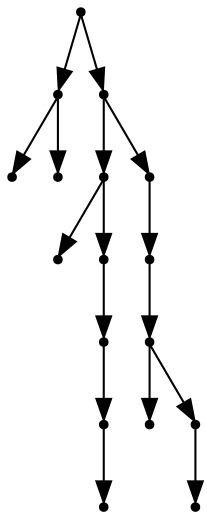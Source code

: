 digraph {
  16 [shape=point];
  2 [shape=point];
  0 [shape=point];
  1 [shape=point];
  15 [shape=point];
  8 [shape=point];
  3 [shape=point];
  7 [shape=point];
  6 [shape=point];
  5 [shape=point];
  4 [shape=point];
  14 [shape=point];
  13 [shape=point];
  12 [shape=point];
  9 [shape=point];
  11 [shape=point];
  10 [shape=point];
16 -> 2;
2 -> 0;
2 -> 1;
16 -> 15;
15 -> 8;
8 -> 3;
8 -> 7;
7 -> 6;
6 -> 5;
5 -> 4;
15 -> 14;
14 -> 13;
13 -> 12;
12 -> 9;
12 -> 11;
11 -> 10;
}
